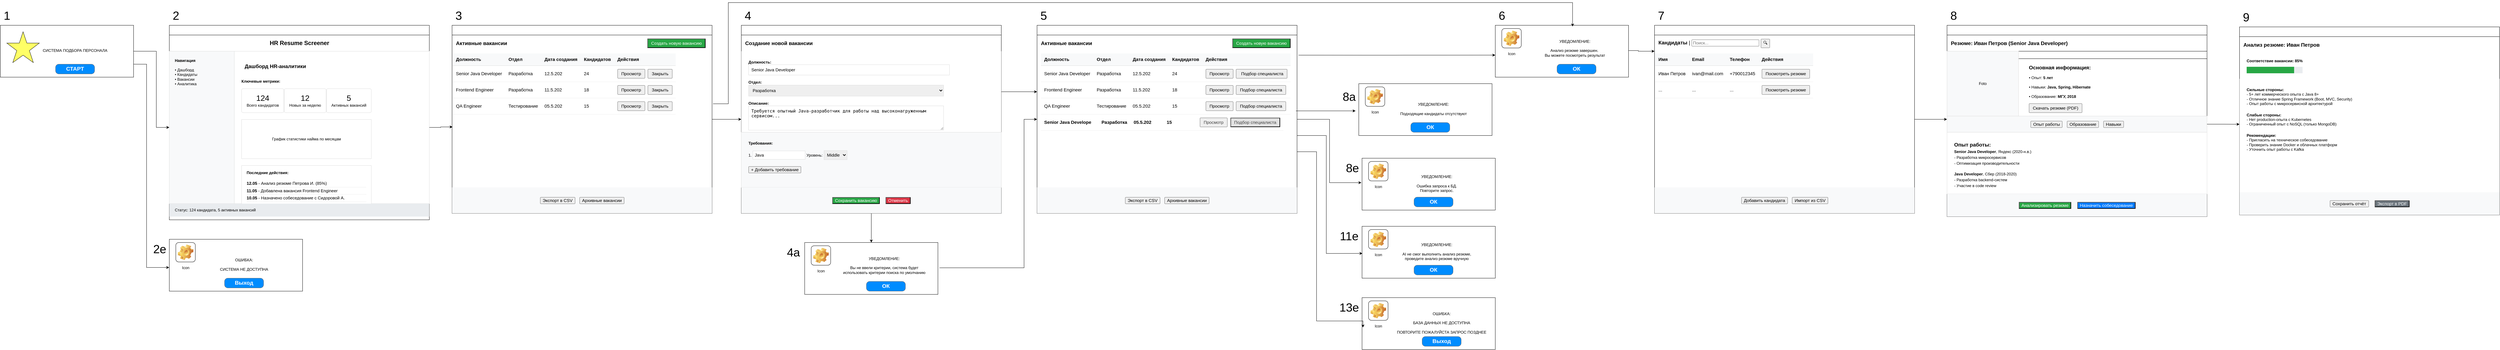 <mxfile version="27.2.0">
  <diagram name="Страница 1" id="0">
    <mxGraphModel dx="7487" dy="3140" grid="1" gridSize="10" guides="1" tooltips="1" connect="1" arrows="1" fold="1" page="1" pageScale="1" pageWidth="827" pageHeight="1169" math="0" shadow="0">
      <root>
        <mxCell id="0" />
        <mxCell id="1" parent="0" />
        <mxCell id="main" value="" style="swimlane;fontStyle=0;align=center;verticalAlign=top;childLayout=stackLayout;horizontal=1;startSize=30;horizontalStack=0;resizeParent=1;resizeParentMax=0;resizeLast=0;collapsible=1;marginBottom=0;" parent="1" vertex="1">
          <mxGeometry x="100" y="100" width="800" height="600" as="geometry" />
        </mxCell>
        <mxCell id="main_header" value="&lt;div style=&quot;font-size:18px;padding:10px&quot;&gt;&lt;b&gt;HR Resume Screener&lt;/b&gt;&lt;/div&gt;" style="text;html=1;strokeColor=none;fillColor=none;align=center;verticalAlign=middle;" parent="main" vertex="1">
          <mxGeometry y="30" width="800" height="50" as="geometry" />
        </mxCell>
        <mxCell id="main_nav" value="&lt;div style=&quot;padding:15px;background:#f8f9fa;height:100%&quot;&gt;&lt;b&gt;Навигация&lt;/b&gt;&lt;br&gt;&lt;br&gt;• Дашборд&lt;br&gt;• Кандидаты&lt;br&gt;• Вакансии&lt;br&gt;• Аналитика&lt;/div&gt;" style="text;html=1;strokeColor=#ddd;fillColor=#f8f9fa;align=left;verticalAlign=top;" parent="main" vertex="1">
          <mxGeometry y="80" width="200" height="470" as="geometry" />
        </mxCell>
        <mxCell id="main_content" value="" style="shape=rect;strokeColor=#ddd;fillColor=#ffffff;align=left;verticalAlign=top;" parent="main" vertex="1">
          <mxGeometry x="200" y="80" width="600" height="470" as="geometry" />
        </mxCell>
        <mxCell id="dashboard_content" value="&lt;div style=&#39;padding:20px&#39;&gt;           &lt;div style=&#39;font-size:16px;padding:10px&#39;&gt;&lt;b&gt;Дашборд HR-аналитики&lt;/b&gt;&lt;/div&gt;           &lt;div style=&#39;margin-top:20px&#39;&gt;             &lt;b&gt;Ключевые метрики:&lt;/b&gt;&lt;br&gt;&lt;br&gt;             &lt;div style=&#39;display:flex;justify-content:space-between&#39;&gt;               &lt;div style=&#39;text-align:center;padding:15px;background:#fff;border:1px solid #ddd;border-radius:5px;width:30%&#39;&gt;                 &lt;div style=&#39;font-size:24px&#39;&gt;124&lt;/div&gt;                 &lt;div&gt;Всего кандидатов&lt;/div&gt;               &lt;/div&gt;               &lt;div style=&#39;text-align:center;padding:15px;background:#fff;border:1px solid #ddd;border-radius:5px;width:30%&#39;&gt;                 &lt;div style=&#39;font-size:24px&#39;&gt;12&lt;/div&gt;                 &lt;div&gt;Новых за неделю&lt;/div&gt;               &lt;/div&gt;               &lt;div style=&#39;text-align:center;padding:15px;background:#fff;border:1px solid #ddd;border-radius:5px;width:30%&#39;&gt;                 &lt;div style=&#39;font-size:24px&#39;&gt;5&lt;/div&gt;                 &lt;div&gt;Активных вакансий&lt;/div&gt;               &lt;/div&gt;             &lt;/div&gt;           &lt;/div&gt;           &lt;div style=&#39;margin-top:20px;padding:20px;background:#fff;border:1px solid #ddd;height:80px;display:flex;align-items:center;justify-content:center&#39;&gt;             График статистики найма по месяцам           &lt;/div&gt;           &lt;div style=&#39;margin-top:20px;padding:15px;background:#fff;border:1px solid #ddd;height:120px;overflow-y:auto&#39;&gt;             &lt;b&gt;Последние действия:&lt;/b&gt;&lt;br&gt;&lt;br&gt;             &lt;div style=&#39;padding:3px 0;border-bottom:1px solid #eee;font-size:13px&#39;&gt;&lt;b&gt;12.05&lt;/b&gt; - Анализ резюме Петрова И. (85%)&lt;/div&gt;             &lt;div style=&#39;padding:3px 0;border-bottom:1px solid #eee;font-size:13px&#39;&gt;&lt;b&gt;11.05&lt;/b&gt; - Добавлена вакансия Frontend Engineer&lt;/div&gt;             &lt;div style=&#39;padding:3px 0;border-bottom:1px solid #eee;font-size:13px&#39;&gt;&lt;b&gt;10.05&lt;/b&gt; - Назначено собеседование с Сидоровой А.&lt;/div&gt;           &lt;/div&gt;         &lt;/div&gt;" style="text;html=1;strokeColor=none;fillColor=none;align=left;verticalAlign=top;" parent="main_content" vertex="1">
          <mxGeometry width="600" height="470" as="geometry" />
        </mxCell>
        <mxCell id="main_status" value="&lt;div style=&quot;padding:8px 15px;background:#e9ecef&quot;&gt;Статус: 124 кандидата, 5 активных вакансий&lt;/div&gt;" style="text;html=1;strokeColor=none;fillColor=#e9ecef;align=left;verticalAlign=middle;" parent="main" vertex="1">
          <mxGeometry y="550" width="800" height="40" as="geometry" />
        </mxCell>
        <mxCell id="candidates" value="" style="swimlane;fontStyle=0;align=center;verticalAlign=top;childLayout=stackLayout;horizontal=1;startSize=30;horizontalStack=0;resizeParent=1;resizeParentMax=0;resizeLast=0;collapsible=1;marginBottom=0;" parent="1" vertex="1">
          <mxGeometry x="4670" y="100" width="800" height="580" as="geometry" />
        </mxCell>
        <mxCell id="candidates_header" value="&lt;div style=&quot;font-size:16px;padding:10px&quot;&gt;&lt;b&gt;Кандидаты&lt;/b&gt; | &lt;input type=&quot;text&quot; placeholder=&quot;Поиск...&quot; style=&quot;width:200px&quot;&gt; &lt;button&gt;🔍&lt;/button&gt;&lt;/div&gt;" style="text;html=1;strokeColor=none;fillColor=none;align=left;verticalAlign=middle;" parent="candidates" vertex="1">
          <mxGeometry y="30" width="800" height="50" as="geometry" />
        </mxCell>
        <mxCell id="DRcJ01BgWuFrHOqKFsZg-40" style="edgeStyle=orthogonalEdgeStyle;rounded=0;orthogonalLoop=1;jettySize=auto;html=1;" parent="candidates" source="candidates_table" edge="1">
          <mxGeometry relative="1" as="geometry">
            <mxPoint x="900" y="290" as="targetPoint" />
          </mxGeometry>
        </mxCell>
        <mxCell id="candidates_table" value="&lt;table style=&#39;width:100%;border-collapse:collapse;font-size:14px&#39;&gt;           &lt;tr style=&#39;background:#f8f9fa&#39;&gt;             &lt;th style=&#39;padding:10px;text-align:left;border-bottom:1px solid #ddd&#39;&gt;Имя&lt;/th&gt;             &lt;th style=&#39;padding:10px;text-align:left;border-bottom:1px solid #ddd&#39;&gt;Email&lt;/th&gt;             &lt;th style=&#39;padding:10px;text-align:left;border-bottom:1px solid #ddd&#39;&gt;Телефон&lt;/th&gt;             &lt;th style=&#39;padding:10px;text-align:left;border-bottom:1px solid #ddd&#39;&gt;Действия&lt;/th&gt;           &lt;/tr&gt;           &lt;tr&gt;             &lt;td style=&#39;padding:10px;border-bottom:1px solid #eee&#39;&gt;Иван Петров&lt;/td&gt;             &lt;td style=&#39;padding:10px;border-bottom:1px solid #eee&#39;&gt;ivan@mail.com&lt;/td&gt;             &lt;td style=&#39;padding:10px;border-bottom:1px solid #eee&#39;&gt;+790012345&lt;/td&gt;             &lt;td style=&#39;padding:10px;border-bottom:1px solid #eee&#39;&gt;&lt;button style=&#39;padding:5px 10px&#39;&gt;Посмотреть резюме&lt;/button&gt;&lt;/td&gt;           &lt;/tr&gt;           &lt;tr&gt;             &lt;td style=&#39;padding:10px;border-bottom:1px solid #eee&#39;&gt;...&lt;/td&gt;             &lt;td style=&#39;padding:10px;border-bottom:1px solid #eee&#39;&gt;...&lt;/td&gt;             &lt;td style=&#39;padding:10px;border-bottom:1px solid #eee&#39;&gt;...&lt;/td&gt;             &lt;td style=&#39;padding:10px;border-bottom:1px solid #eee&#39;&gt;&lt;button style=&#39;padding:5px 10px&#39;&gt;Посмотреть резюме&lt;/button&gt;&lt;/td&gt;           &lt;/tr&gt;         &lt;/table&gt;" style="text;html=1;strokeColor=none;fillColor=none;align=left;verticalAlign=top;" parent="candidates" vertex="1">
          <mxGeometry y="80" width="800" height="420" as="geometry" />
        </mxCell>
        <mxCell id="candidates_actions" value="&lt;div style=&quot;padding:15px;text-align:center&quot;&gt;           &lt;button style=&quot;margin-right:10px&quot;&gt;Добавить кандидата&lt;/button&gt;           &lt;button&gt;Импорт из CSV&lt;/button&gt;         &lt;/div&gt;" style="text;html=1;strokeColor=none;fillColor=#f8f9fa;align=center;verticalAlign=middle;" parent="candidates" vertex="1">
          <mxGeometry y="500" width="800" height="80" as="geometry" />
        </mxCell>
        <mxCell id="resume" value="" style="swimlane;fontStyle=0;align=center;verticalAlign=top;childLayout=stackLayout;horizontal=1;startSize=30;horizontalStack=0;resizeParent=1;resizeParentMax=0;resizeLast=0;collapsible=1;marginBottom=0;" parent="1" vertex="1">
          <mxGeometry x="5570" y="100" width="800" height="590" as="geometry" />
        </mxCell>
        <mxCell id="resume_header" value="&lt;div style=&quot;font-size:16px;padding:10px&quot;&gt;&lt;b&gt;Резюме: Иван Петров (Senior Java Developer)&lt;/b&gt;&lt;/div&gt;" style="text;html=1;strokeColor=none;fillColor=none;align=left;verticalAlign=middle;" parent="resume" vertex="1">
          <mxGeometry y="30" width="800" height="50" as="geometry" />
        </mxCell>
        <mxCell id="resume_header_area" style="swimlane;fontStyle=0;childLayout=horizontalLayout;align=left;horizontal=1;resizeParent=1;" parent="resume" vertex="1">
          <mxGeometry y="80" width="800" height="200" as="geometry" />
        </mxCell>
        <mxCell id="resume_photo" value="&lt;div style=&quot;width: 100%; height: 100%; display: flex; align-items: center; justify-content: center; background: rgb(248, 249, 250);&quot;&gt;Foto&lt;/div&gt;" style="shape=rect;strokeColor=#ddd;fillColor=#f8f9fa;align=center;verticalAlign=middle;whiteSpace=wrap;html=1;width=50;height=50;" parent="resume_header_area" vertex="1">
          <mxGeometry width="220" height="200" as="geometry" />
        </mxCell>
        <mxCell id="resume_info" value="&lt;div style=&quot;padding:20px&quot;&gt;&lt;br&gt;  &lt;b style=&quot;font-size:16px&quot;&gt;Основная информация:&lt;/b&gt;&lt;br&gt;&lt;br&gt;• Опыт: &lt;b&gt;5 лет&lt;/b&gt;&lt;br&gt;&lt;br&gt;• Навыки: &lt;b&gt;Java, Spring, Hibernate&lt;/b&gt;&lt;br&gt;&lt;br&gt;  • Образование: &lt;b&gt;МГУ, 2018&lt;/b&gt;&lt;br&gt;&lt;br&gt;  &lt;button style=&quot;padding:5px 10px&quot;&gt;Скачать резюме (PDF)&lt;/button&gt;&lt;br&gt;&lt;br&gt;&lt;/div&gt;" style="text;html=1;strokeColor=none;fillColor=none;align=left;verticalAlign=top;whiteSpace=wrap;spacingLeft=20;" parent="resume_header_area" vertex="1">
          <mxGeometry x="210" width="590" height="200" as="geometry" />
        </mxCell>
        <mxCell id="resume_tabs" value="&lt;div style=&#39;padding:10px;background:#f8f9fa;text-align:center&#39;&gt;           &lt;button style=&#39;margin:0 5px&#39;&gt;Опыт работы&lt;/button&gt;           &lt;button style=&#39;margin:0 5px&#39;&gt;Образование&lt;/button&gt;           &lt;button style=&#39;margin:0 5px&#39;&gt;Навыки&lt;/button&gt;         &lt;/div&gt;" style="text;html=1;strokeColor=#ddd;fillColor=#f8f9fa;align=center;verticalAlign=middle;" parent="resume" vertex="1">
          <mxGeometry y="280" width="800" height="50" as="geometry" />
        </mxCell>
        <mxCell id="resume_content" value="&lt;div style=&quot;padding:20px;height:190px;overflow:auto;white-space:normal;line-height:1.5&quot;&gt;&lt;b style=&quot;font-size:16px&quot;&gt;Опыт работы:&lt;/b&gt;&lt;br&gt;&lt;div style=&quot;margin-bottom:15px&quot;&gt;&lt;b&gt;Senior Java Developer&lt;/b&gt;, Яндекс (2020-н.в.)&lt;br&gt;- Разработка микросервисов&lt;br&gt;- Оптимизация производительности&lt;br&gt;  &lt;/div&gt;&lt;div&gt;&lt;b&gt;Java Developer&lt;/b&gt;, Сбер (2018-2020)&lt;br&gt;- Разработка backend-систем&lt;br&gt;- Участие в code review&lt;br&gt;  &lt;/div&gt;&lt;br&gt;&lt;/div&gt;" style="shape=rect;strokeColor=#ddd;fillColor=#ffffff;align=left;verticalAlign=top;whiteSpace=wrap;html=1;" parent="resume" vertex="1">
          <mxGeometry y="330" width="800" height="190" as="geometry" />
        </mxCell>
        <mxCell id="resume_actions" value="&lt;div style=&#39;padding:15px;text-align:center&#39;&gt;           &lt;button style=&#39;margin-right:15px;background:#28a745;color:white&#39;&gt;Анализировать резюме&lt;/button&gt;           &lt;button style=&#39;background:#007bff;color:white&#39;&gt;Назначить собеседование&lt;/button&gt;         &lt;/div&gt;" style="text;html=1;strokeColor=none;fillColor=#f8f9fa;align=center;verticalAlign=middle;" parent="resume" vertex="1">
          <mxGeometry y="520" width="800" height="70" as="geometry" />
        </mxCell>
        <mxCell id="analysis" value="" style="swimlane;fontStyle=0;align=center;verticalAlign=top;childLayout=stackLayout;horizontal=1;startSize=30;horizontalStack=0;resizeParent=1;resizeParentMax=0;resizeLast=0;collapsible=1;marginBottom=0;" parent="1" vertex="1">
          <mxGeometry x="6470" y="105" width="800" height="580" as="geometry" />
        </mxCell>
        <mxCell id="analysis_header" value="&lt;div style=&quot;font-size:16px;padding:10px&quot;&gt;&lt;b&gt;Анализ резюме: Иван Петров&lt;/b&gt;&lt;/div&gt;" style="text;html=1;strokeColor=none;fillColor=none;align=left;verticalAlign=middle;" parent="analysis" vertex="1">
          <mxGeometry y="30" width="800" height="50" as="geometry" />
        </mxCell>
        <mxCell id="analysis_progress" value="&lt;div style=&#39;padding:20px&#39;&gt;           &lt;b&gt;Соответствие вакансии: 85%&lt;/b&gt;&lt;br&gt;           &lt;div style=&#39;width:100%;height:20px;background:#e9ecef;margin-top:10px&#39;&gt;           &lt;div style=&#39;width:85%;height:100%;background:#28a745&#39;&gt;&lt;/div&gt;           &lt;/div&gt;           &lt;/div&gt;" style="text;html=1;strokeColor=none;fillColor=none;align=left;verticalAlign=middle;" parent="analysis" vertex="1">
          <mxGeometry y="80" width="800" height="80" as="geometry" />
        </mxCell>
        <mxCell id="analysis_content" value="&lt;div style=&#39;padding:20px&#39;&gt;           &lt;div style=&#39;margin-bottom:20px&#39;&gt;           &lt;b&gt;Сильные стороны:&lt;/b&gt;&lt;br&gt;           - 5+ лет коммерческого опыта с Java 8+&lt;br&gt;           - Отличное знание Spring Framework (Boot, MVC, Security)&lt;br&gt;           - Опыт работы с микросервисной архитектурой           &lt;/div&gt;           &lt;div style=&#39;margin-bottom:20px&#39;&gt;           &lt;b&gt;Слабые стороны:&lt;/b&gt;&lt;br&gt;           - Нет production-опыта с Kubernetes&lt;br&gt;           - Ограниченный опыт с NoSQL (только MongoDB)           &lt;/div&gt;           &lt;div&gt;           &lt;b&gt;Рекомендации:&lt;/b&gt;&lt;br&gt;           - Пригласить на техническое собеседование&lt;br&gt;           - Проверить знание Docker и облачных платформ&lt;br&gt;           - Уточнить опыт работы с Kafka           &lt;/div&gt;           &lt;/div&gt;" style="text;html=1;strokeColor=none;fillColor=#ffffff;align=left;verticalAlign=top;" parent="analysis" vertex="1">
          <mxGeometry y="160" width="800" height="350" as="geometry" />
        </mxCell>
        <mxCell id="analysis_actions" value="&lt;div style=&#39;padding:15px;text-align:center&#39;&gt;           &lt;button style=&#39;margin-right:15px&#39;&gt;Сохранить отчёт&lt;/button&gt;           &lt;button style=&#39;background:#6c757d;color:white&#39;&gt;Экспорт в PDF&lt;/button&gt;           &lt;/div&gt;" style="text;html=1;strokeColor=none;fillColor=#f8f9fa;align=center;verticalAlign=middle;" parent="analysis" vertex="1">
          <mxGeometry y="510" width="800" height="70" as="geometry" />
        </mxCell>
        <mxCell id="DRcJ01BgWuFrHOqKFsZg-33" style="edgeStyle=orthogonalEdgeStyle;rounded=0;orthogonalLoop=1;jettySize=auto;html=1;" parent="1" source="vacancy" target="-rGVW6ZsLSptJja4BSsc-21" edge="1">
          <mxGeometry relative="1" as="geometry" />
        </mxCell>
        <mxCell id="vacancy" value="" style="swimlane;fontStyle=0;align=center;verticalAlign=top;childLayout=stackLayout;horizontal=1;startSize=30;horizontalStack=0;resizeParent=1;resizeParentMax=0;resizeLast=0;collapsible=1;marginBottom=0;" parent="1" vertex="1">
          <mxGeometry x="1860" y="100" width="800" height="580" as="geometry" />
        </mxCell>
        <mxCell id="vacancy_header" value="&lt;div style=&quot;font-size:16px;padding:10px&quot;&gt;&lt;b&gt;Создание новой вакансии&lt;/b&gt;&lt;/div&gt;" style="text;html=1;strokeColor=none;fillColor=none;align=left;verticalAlign=middle;" parent="vacancy" vertex="1">
          <mxGeometry y="30" width="800" height="50" as="geometry" />
        </mxCell>
        <mxCell id="DRcJ01BgWuFrHOqKFsZg-30" style="edgeStyle=orthogonalEdgeStyle;rounded=0;orthogonalLoop=1;jettySize=auto;html=1;" parent="vacancy" source="vacancy_form" edge="1">
          <mxGeometry relative="1" as="geometry">
            <mxPoint x="910" y="205" as="targetPoint" />
          </mxGeometry>
        </mxCell>
        <mxCell id="vacancy_form" value="&lt;div style=&quot;padding:20px&quot;&gt;           &lt;div style=&quot;margin-bottom:15px&quot;&gt;           &lt;b&gt;Должность:&lt;/b&gt;&lt;br&gt;           &lt;input type=&quot;text&quot; value=&quot;Senior Java Developer&quot; style=&quot;width: 100%; padding: 8px; border: 1px solid rgb(221, 221, 221);&quot;&gt;           &lt;/div&gt;           &lt;div style=&quot;margin-bottom:15px&quot;&gt;           &lt;b&gt;Отдел:&lt;/b&gt;&lt;br&gt;           &lt;select style=&quot;width: 100%; padding: 8px; border: 1px solid rgb(221, 221, 221);&quot;&gt;           &lt;option&gt;Разработка&lt;/option&gt;           &lt;option&gt;Тестирование&lt;/option&gt;           &lt;option&gt;Аналитика&lt;/option&gt;           &lt;/select&gt;           &lt;/div&gt;           &lt;div style=&quot;margin-bottom:15px&quot;&gt;           &lt;b&gt;Описание:&lt;/b&gt;&lt;br&gt;           &lt;textarea style=&quot;width: 583px; height: 58px; padding: 8px; border: 1px solid rgb(221, 221, 221);&quot;&gt;Требуется опытный Java-разработчик для работы над высоконагруженным сервисом...&lt;/textarea&gt;           &lt;/div&gt;           &lt;/div&gt;" style="text;html=1;strokeColor=none;fillColor=#ffffff;align=left;verticalAlign=top;" parent="vacancy" vertex="1">
          <mxGeometry y="80" width="800" height="250" as="geometry" />
        </mxCell>
        <mxCell id="vacancy_req" value="&lt;div style=&#39;padding:20px;background:#f8f9fa&#39;&gt;           &lt;b&gt;Требования:&lt;/b&gt;&lt;br&gt;&lt;br&gt;           &lt;div style=&#39;margin-bottom:10px&#39;&gt;           1. &lt;input type=&#39;text&#39; value=&#39;Java&#39; style=&#39;width:150px;padding:5px;border:1px solid #ddd&#39;&gt;           Уровень: &lt;select style=&#39;padding:5px;border:1px solid #ddd&#39;&gt;           &lt;option&gt;Junior&lt;/option&gt;           &lt;option selected&gt;Middle&lt;/option&gt;           &lt;option&gt;Senior&lt;/option&gt;           &lt;/select&gt;           &lt;/div&gt;           &lt;button style=&#39;margin-top:10px&#39;&gt;+ Добавить требование&lt;/button&gt;           &lt;/div&gt;" style="text;html=1;strokeColor=#ddd;fillColor=#f8f9fa;align=left;verticalAlign=top;" parent="vacancy" vertex="1">
          <mxGeometry y="330" width="800" height="170" as="geometry" />
        </mxCell>
        <mxCell id="vacancy_actions" value="&lt;div style=&#39;padding:15px;text-align:center&#39;&gt;           &lt;button style=&#39;margin-right:15px;background:#28a745;color:white&#39;&gt;Сохранить вакансию&lt;/button&gt;           &lt;button style=&#39;background:#dc3545;color:white&#39;&gt;Отменить&lt;/button&gt;           &lt;/div&gt;" style="text;html=1;strokeColor=none;fillColor=#f8f9fa;align=center;verticalAlign=middle;" parent="vacancy" vertex="1">
          <mxGeometry y="500" width="800" height="80" as="geometry" />
        </mxCell>
        <mxCell id="-rGVW6ZsLSptJja4BSsc-1" value="" style="group" parent="1" vertex="1" connectable="0">
          <mxGeometry x="3770" y="510" width="410" height="160" as="geometry" />
        </mxCell>
        <mxCell id="-rGVW6ZsLSptJja4BSsc-2" value="" style="group" parent="-rGVW6ZsLSptJja4BSsc-1" vertex="1" connectable="0">
          <mxGeometry width="410" height="160" as="geometry" />
        </mxCell>
        <mxCell id="-rGVW6ZsLSptJja4BSsc-3" value="" style="verticalLabelPosition=bottom;verticalAlign=top;html=1;shape=mxgraph.basic.rect;fillColor2=none;strokeWidth=1;size=20;indent=5;" parent="-rGVW6ZsLSptJja4BSsc-2" vertex="1">
          <mxGeometry width="410" height="160" as="geometry" />
        </mxCell>
        <mxCell id="-rGVW6ZsLSptJja4BSsc-4" value="Icon" style="icon;html=1;image=img/clipart/Gear_128x128.png" parent="-rGVW6ZsLSptJja4BSsc-2" vertex="1">
          <mxGeometry x="20" y="10" width="60" height="60" as="geometry" />
        </mxCell>
        <mxCell id="-rGVW6ZsLSptJja4BSsc-5" value="&lt;div&gt;УВЕДОМЛЕНИЕ:&lt;/div&gt;&lt;div&gt;&lt;br&gt;&lt;/div&gt;Ошибка запроса к БД.&lt;div&gt;Повторите запрос.&lt;/div&gt;" style="text;html=1;align=center;verticalAlign=middle;whiteSpace=wrap;rounded=0;" parent="-rGVW6ZsLSptJja4BSsc-2" vertex="1">
          <mxGeometry x="100" y="30" width="260" height="95" as="geometry" />
        </mxCell>
        <mxCell id="-rGVW6ZsLSptJja4BSsc-6" value="ОК" style="strokeWidth=1;shadow=0;dashed=0;align=center;html=1;shape=mxgraph.mockup.buttons.button;strokeColor=#666666;fontColor=#ffffff;mainText=;buttonStyle=round;fontSize=17;fontStyle=1;fillColor=#008cff;whiteSpace=wrap;" parent="-rGVW6ZsLSptJja4BSsc-2" vertex="1">
          <mxGeometry x="160" y="120" width="120" height="30" as="geometry" />
        </mxCell>
        <mxCell id="-rGVW6ZsLSptJja4BSsc-7" value="" style="group" parent="1" vertex="1" connectable="0">
          <mxGeometry x="100" y="760" width="410" height="160" as="geometry" />
        </mxCell>
        <mxCell id="-rGVW6ZsLSptJja4BSsc-8" value="" style="group" parent="-rGVW6ZsLSptJja4BSsc-7" vertex="1" connectable="0">
          <mxGeometry width="410" height="160" as="geometry" />
        </mxCell>
        <mxCell id="-rGVW6ZsLSptJja4BSsc-9" value="" style="verticalLabelPosition=bottom;verticalAlign=top;html=1;shape=mxgraph.basic.rect;fillColor2=none;strokeWidth=1;size=20;indent=5;" parent="-rGVW6ZsLSptJja4BSsc-8" vertex="1">
          <mxGeometry width="410" height="160" as="geometry" />
        </mxCell>
        <mxCell id="-rGVW6ZsLSptJja4BSsc-10" value="Icon" style="icon;html=1;image=img/clipart/Gear_128x128.png" parent="-rGVW6ZsLSptJja4BSsc-8" vertex="1">
          <mxGeometry x="20" y="10" width="60" height="60" as="geometry" />
        </mxCell>
        <mxCell id="-rGVW6ZsLSptJja4BSsc-11" value="&lt;div&gt;ОШИБКА:&lt;/div&gt;&lt;div&gt;&lt;br&gt;&lt;/div&gt;СИСТЕМА НЕ ДОСТУПНА" style="text;html=1;align=center;verticalAlign=middle;whiteSpace=wrap;rounded=0;" parent="-rGVW6ZsLSptJja4BSsc-8" vertex="1">
          <mxGeometry x="100" y="30" width="260" height="95" as="geometry" />
        </mxCell>
        <mxCell id="-rGVW6ZsLSptJja4BSsc-12" value="Выход" style="strokeWidth=1;shadow=0;dashed=0;align=center;html=1;shape=mxgraph.mockup.buttons.button;strokeColor=#666666;fontColor=#ffffff;mainText=;buttonStyle=round;fontSize=17;fontStyle=1;fillColor=#008cff;whiteSpace=wrap;" parent="-rGVW6ZsLSptJja4BSsc-8" vertex="1">
          <mxGeometry x="170" y="120" width="120" height="30" as="geometry" />
        </mxCell>
        <mxCell id="-rGVW6ZsLSptJja4BSsc-13" value="" style="group" parent="1" vertex="1" connectable="0">
          <mxGeometry x="3770" y="940" width="410" height="160" as="geometry" />
        </mxCell>
        <mxCell id="-rGVW6ZsLSptJja4BSsc-14" value="" style="group" parent="-rGVW6ZsLSptJja4BSsc-13" vertex="1" connectable="0">
          <mxGeometry width="410" height="160" as="geometry" />
        </mxCell>
        <mxCell id="-rGVW6ZsLSptJja4BSsc-15" value="" style="verticalLabelPosition=bottom;verticalAlign=top;html=1;shape=mxgraph.basic.rect;fillColor2=none;strokeWidth=1;size=20;indent=5;" parent="-rGVW6ZsLSptJja4BSsc-14" vertex="1">
          <mxGeometry width="410" height="160" as="geometry" />
        </mxCell>
        <mxCell id="-rGVW6ZsLSptJja4BSsc-16" value="Icon" style="icon;html=1;image=img/clipart/Gear_128x128.png" parent="-rGVW6ZsLSptJja4BSsc-14" vertex="1">
          <mxGeometry x="20" y="10" width="60" height="60" as="geometry" />
        </mxCell>
        <mxCell id="-rGVW6ZsLSptJja4BSsc-17" value="&lt;div&gt;ОШИБКА:&lt;/div&gt;&lt;div&gt;&lt;br&gt;&lt;/div&gt;БАЗА ДАННЫХ НЕ ДОСТУПНА&lt;div&gt;&lt;br&gt;&lt;div&gt;ПОВТОРИТЕ ПОЖАЛУЙСТА ЗАПРОС ПОЗДНЕЕ&lt;/div&gt;&lt;/div&gt;" style="text;html=1;align=center;verticalAlign=middle;whiteSpace=wrap;rounded=0;" parent="-rGVW6ZsLSptJja4BSsc-14" vertex="1">
          <mxGeometry x="100" y="30" width="290" height="95" as="geometry" />
        </mxCell>
        <mxCell id="-rGVW6ZsLSptJja4BSsc-18" value="Выход" style="strokeWidth=1;shadow=0;dashed=0;align=center;html=1;shape=mxgraph.mockup.buttons.button;strokeColor=#666666;fontColor=#ffffff;mainText=;buttonStyle=round;fontSize=17;fontStyle=1;fillColor=#008cff;whiteSpace=wrap;" parent="-rGVW6ZsLSptJja4BSsc-14" vertex="1">
          <mxGeometry x="185" y="120" width="120" height="30" as="geometry" />
        </mxCell>
        <mxCell id="-rGVW6ZsLSptJja4BSsc-19" value="" style="group" parent="1" vertex="1" connectable="0">
          <mxGeometry x="2055" y="770" width="410" height="160" as="geometry" />
        </mxCell>
        <mxCell id="-rGVW6ZsLSptJja4BSsc-20" value="" style="group" parent="-rGVW6ZsLSptJja4BSsc-19" vertex="1" connectable="0">
          <mxGeometry width="410" height="160" as="geometry" />
        </mxCell>
        <mxCell id="-rGVW6ZsLSptJja4BSsc-21" value="" style="verticalLabelPosition=bottom;verticalAlign=top;html=1;shape=mxgraph.basic.rect;fillColor2=none;strokeWidth=1;size=20;indent=5;" parent="-rGVW6ZsLSptJja4BSsc-20" vertex="1">
          <mxGeometry width="410" height="160" as="geometry" />
        </mxCell>
        <mxCell id="-rGVW6ZsLSptJja4BSsc-22" value="Icon" style="icon;html=1;image=img/clipart/Gear_128x128.png" parent="-rGVW6ZsLSptJja4BSsc-20" vertex="1">
          <mxGeometry x="20" y="10" width="60" height="60" as="geometry" />
        </mxCell>
        <mxCell id="-rGVW6ZsLSptJja4BSsc-23" value="&lt;div&gt;УВЕДОМЛЕНИЕ:&lt;/div&gt;&lt;div&gt;&lt;br&gt;&lt;/div&gt;Вы не ввели критерии, система будет использовать критерии поиска по умолчанию&lt;div&gt;&lt;div&gt;&lt;br&gt;&lt;/div&gt;&lt;/div&gt;" style="text;html=1;align=center;verticalAlign=middle;whiteSpace=wrap;rounded=0;" parent="-rGVW6ZsLSptJja4BSsc-20" vertex="1">
          <mxGeometry x="100" y="30" width="290" height="95" as="geometry" />
        </mxCell>
        <mxCell id="-rGVW6ZsLSptJja4BSsc-24" value="ОК" style="strokeWidth=1;shadow=0;dashed=0;align=center;html=1;shape=mxgraph.mockup.buttons.button;strokeColor=#666666;fontColor=#ffffff;mainText=;buttonStyle=round;fontSize=17;fontStyle=1;fillColor=#008cff;whiteSpace=wrap;" parent="-rGVW6ZsLSptJja4BSsc-20" vertex="1">
          <mxGeometry x="190" y="120" width="120" height="30" as="geometry" />
        </mxCell>
        <mxCell id="-rGVW6ZsLSptJja4BSsc-25" value="" style="group" parent="1" vertex="1" connectable="0">
          <mxGeometry x="3770" y="720" width="410" height="160" as="geometry" />
        </mxCell>
        <mxCell id="-rGVW6ZsLSptJja4BSsc-26" value="" style="group" parent="-rGVW6ZsLSptJja4BSsc-25" vertex="1" connectable="0">
          <mxGeometry width="410" height="160" as="geometry" />
        </mxCell>
        <mxCell id="-rGVW6ZsLSptJja4BSsc-27" value="" style="verticalLabelPosition=bottom;verticalAlign=top;html=1;shape=mxgraph.basic.rect;fillColor2=none;strokeWidth=1;size=20;indent=5;" parent="-rGVW6ZsLSptJja4BSsc-26" vertex="1">
          <mxGeometry width="410" height="160" as="geometry" />
        </mxCell>
        <mxCell id="-rGVW6ZsLSptJja4BSsc-28" value="Icon" style="icon;html=1;image=img/clipart/Gear_128x128.png" parent="-rGVW6ZsLSptJja4BSsc-26" vertex="1">
          <mxGeometry x="20" y="10" width="60" height="60" as="geometry" />
        </mxCell>
        <mxCell id="-rGVW6ZsLSptJja4BSsc-29" value="&lt;div&gt;УВЕДОМЛЕНИЕ:&lt;/div&gt;&lt;div&gt;&lt;br&gt;&lt;/div&gt;AI не смог выполнить анализ резюме, проведите анализ резюме вручную" style="text;html=1;align=center;verticalAlign=middle;whiteSpace=wrap;rounded=0;" parent="-rGVW6ZsLSptJja4BSsc-26" vertex="1">
          <mxGeometry x="100" y="30" width="260" height="95" as="geometry" />
        </mxCell>
        <mxCell id="-rGVW6ZsLSptJja4BSsc-30" value="ОК" style="strokeWidth=1;shadow=0;dashed=0;align=center;html=1;shape=mxgraph.mockup.buttons.button;strokeColor=#666666;fontColor=#ffffff;mainText=;buttonStyle=round;fontSize=17;fontStyle=1;fillColor=#008cff;whiteSpace=wrap;" parent="-rGVW6ZsLSptJja4BSsc-26" vertex="1">
          <mxGeometry x="160" y="120" width="120" height="30" as="geometry" />
        </mxCell>
        <mxCell id="-rGVW6ZsLSptJja4BSsc-31" value="" style="group" parent="1" vertex="1" connectable="0">
          <mxGeometry x="4180" y="100" width="410" height="160" as="geometry" />
        </mxCell>
        <mxCell id="-rGVW6ZsLSptJja4BSsc-32" value="" style="verticalLabelPosition=bottom;verticalAlign=top;html=1;shape=mxgraph.basic.rect;fillColor2=none;strokeWidth=1;size=20;indent=5;" parent="-rGVW6ZsLSptJja4BSsc-31" vertex="1">
          <mxGeometry width="410" height="160" as="geometry" />
        </mxCell>
        <mxCell id="-rGVW6ZsLSptJja4BSsc-33" value="Icon" style="icon;html=1;image=img/clipart/Gear_128x128.png" parent="-rGVW6ZsLSptJja4BSsc-31" vertex="1">
          <mxGeometry x="20" y="10" width="60" height="60" as="geometry" />
        </mxCell>
        <mxCell id="-rGVW6ZsLSptJja4BSsc-34" value="&lt;div&gt;УВЕДОМЛЕНИЕ:&lt;/div&gt;&lt;div&gt;&lt;br&gt;&lt;/div&gt;Анализ резюме завершен.&amp;nbsp;&lt;div&gt;Вы можете посмотреть результат&lt;div&gt;&lt;div&gt;&lt;br&gt;&lt;/div&gt;&lt;/div&gt;&lt;/div&gt;" style="text;html=1;align=center;verticalAlign=middle;whiteSpace=wrap;rounded=0;" parent="-rGVW6ZsLSptJja4BSsc-31" vertex="1">
          <mxGeometry x="100" y="30" width="290" height="95" as="geometry" />
        </mxCell>
        <mxCell id="-rGVW6ZsLSptJja4BSsc-35" value="ОК" style="strokeWidth=1;shadow=0;dashed=0;align=center;html=1;shape=mxgraph.mockup.buttons.button;strokeColor=#666666;fontColor=#ffffff;mainText=;buttonStyle=round;fontSize=17;fontStyle=1;fillColor=#008cff;whiteSpace=wrap;" parent="-rGVW6ZsLSptJja4BSsc-31" vertex="1">
          <mxGeometry x="190" y="120" width="120" height="30" as="geometry" />
        </mxCell>
        <mxCell id="DRcJ01BgWuFrHOqKFsZg-1" value="" style="group" parent="1" vertex="1" connectable="0">
          <mxGeometry x="970" y="100" width="800" height="580" as="geometry" />
        </mxCell>
        <mxCell id="vacancies" value="" style="swimlane;fontStyle=0;align=center;verticalAlign=top;childLayout=stackLayout;horizontal=1;startSize=30;horizontalStack=0;resizeParent=1;resizeParentMax=0;resizeLast=0;collapsible=1;marginBottom=0;container=0;" parent="DRcJ01BgWuFrHOqKFsZg-1" vertex="1">
          <mxGeometry width="800" height="580" as="geometry" />
        </mxCell>
        <mxCell id="vacancies_header" value="&lt;div style=&quot;font-size:16px;padding:10px;display:flex;justify-content:space-between;align-items:center&quot;&gt;           &lt;b&gt;Активные вакансии&amp;nbsp; &amp;nbsp; &amp;nbsp; &amp;nbsp; &amp;nbsp; &amp;nbsp; &amp;nbsp; &amp;nbsp; &amp;nbsp; &amp;nbsp; &amp;nbsp; &amp;nbsp; &amp;nbsp; &amp;nbsp; &amp;nbsp; &amp;nbsp; &amp;nbsp; &amp;nbsp; &amp;nbsp; &amp;nbsp; &amp;nbsp; &amp;nbsp; &amp;nbsp; &amp;nbsp; &amp;nbsp; &amp;nbsp; &amp;nbsp; &amp;nbsp; &amp;nbsp; &amp;nbsp; &amp;nbsp; &amp;nbsp; &amp;nbsp; &amp;nbsp; &amp;nbsp; &amp;nbsp; &amp;nbsp; &amp;nbsp; &amp;nbsp; &amp;nbsp; &amp;nbsp; &amp;nbsp; &amp;nbsp; &amp;nbsp; &amp;nbsp; &amp;nbsp; &amp;nbsp; &amp;nbsp; &amp;nbsp;&lt;/b&gt;           &lt;button style=&quot;background: rgb(40, 167, 69); color: white; padding: 5px 10px;&quot;&gt;Создать новую вакансию&lt;/button&gt;         &lt;/div&gt;" style="text;html=1;strokeColor=none;fillColor=none;align=left;verticalAlign=middle;" parent="DRcJ01BgWuFrHOqKFsZg-1" vertex="1">
          <mxGeometry y="30" width="800" height="50" as="geometry" />
        </mxCell>
        <mxCell id="vacancies_table" value="&lt;table style=&#39;width:100%;border-collapse:collapse;font-size:14px&#39;&gt;           &lt;tr style=&#39;background:#f8f9fa&#39;&gt;             &lt;th style=&#39;padding:10px;text-align:left;border-bottom:1px solid #ddd&#39;&gt;Должность&lt;/th&gt;             &lt;th style=&#39;padding:10px;text-align:left;border-bottom:1px solid #ddd&#39;&gt;Отдел&lt;/th&gt;             &lt;th style=&#39;padding:10px;text-align:left;border-bottom:1px solid #ddd&#39;&gt;Дата создания&lt;/th&gt;             &lt;th style=&#39;padding:10px;text-align:left;border-bottom:1px solid #ddd&#39;&gt;Кандидатов&lt;/th&gt;             &lt;th style=&#39;padding:10px;text-align:left;border-bottom:1px solid #ddd&#39;&gt;Действия&lt;/th&gt;           &lt;/tr&gt;           &lt;tr&gt;             &lt;td style=&#39;padding:10px;border-bottom:1px solid #eee&#39;&gt;Senior Java Developer&lt;/td&gt;             &lt;td style=&#39;padding:10px;border-bottom:1px solid #eee&#39;&gt;Разработка&lt;/td&gt;             &lt;td style=&#39;padding:10px;border-bottom:1px solid #eee&#39;&gt;12.5.202&lt;/td&gt;             &lt;td style=&#39;padding:10px;border-bottom:1px solid #eee&#39;&gt;24&lt;/td&gt;             &lt;td style=&#39;padding:10px;border-bottom:1px solid #eee&#39;&gt;               &lt;button style=&#39;padding:5px 10px;margin-right:5px&#39;&gt;Просмотр&lt;/button&gt;               &lt;button style=&#39;padding:5px 10px&#39;&gt;Закрыть&lt;/button&gt;             &lt;/td&gt;           &lt;/tr&gt;           &lt;tr&gt;             &lt;td style=&#39;padding:10px;border-bottom:1px solid #eee&#39;&gt;Frontend Engineer&lt;/td&gt;             &lt;td style=&#39;padding:10px;border-bottom:1px solid #eee&#39;&gt;Разработка&lt;/td&gt;             &lt;td style=&#39;padding:10px;border-bottom:1px solid #eee&#39;&gt;11.5.202&lt;/td&gt;             &lt;td style=&#39;padding:10px;border-bottom:1px solid #eee&#39;&gt;18&lt;/td&gt;             &lt;td style=&#39;padding:10px;border-bottom:1px solid #eee&#39;&gt;               &lt;button style=&#39;padding:5px 10px;margin-right:5px&#39;&gt;Просмотр&lt;/button&gt;               &lt;button style=&#39;padding:5px 10px&#39;&gt;Закрыть&lt;/button&gt;             &lt;/td&gt;           &lt;/tr&gt;           &lt;tr&gt;             &lt;td style=&#39;padding:10px;border-bottom:1px solid #eee&#39;&gt;QA Engineer&lt;/td&gt;             &lt;td style=&#39;padding:10px;border-bottom:1px solid #eee&#39;&gt;Тестирование&lt;/td&gt;             &lt;td style=&#39;padding:10px;border-bottom:1px solid #eee&#39;&gt;05.5.202&lt;/td&gt;             &lt;td style=&#39;padding:10px;border-bottom:1px solid #eee&#39;&gt;15&lt;/td&gt;             &lt;td style=&#39;padding:10px;border-bottom:1px solid #eee&#39;&gt;               &lt;button style=&#39;padding:5px 10px;margin-right:5px&#39;&gt;Просмотр&lt;/button&gt;               &lt;button style=&#39;padding:5px 10px&#39;&gt;Закрыть&lt;/button&gt;             &lt;/td&gt;           &lt;/tr&gt;         &lt;/table&gt;" style="text;html=1;strokeColor=none;fillColor=none;align=left;verticalAlign=top;" parent="DRcJ01BgWuFrHOqKFsZg-1" vertex="1">
          <mxGeometry y="80" width="800" height="420" as="geometry" />
        </mxCell>
        <mxCell id="vacancies_actions" value="&lt;div style=&#39;padding:15px;text-align:center&#39;&gt;           &lt;button style=&#39;margin-right:10px&#39;&gt;Экспорт в CSV&lt;/button&gt;           &lt;button&gt;Архивные вакансии&lt;/button&gt;         &lt;/div&gt;" style="text;html=1;strokeColor=none;fillColor=#f8f9fa;align=center;verticalAlign=middle;" parent="DRcJ01BgWuFrHOqKFsZg-1" vertex="1">
          <mxGeometry y="500" width="800" height="80" as="geometry" />
        </mxCell>
        <mxCell id="DRcJ01BgWuFrHOqKFsZg-3" value="" style="group" parent="1" vertex="1" connectable="0">
          <mxGeometry x="-420" y="100" width="410" height="160" as="geometry" />
        </mxCell>
        <mxCell id="DRcJ01BgWuFrHOqKFsZg-4" value="" style="group" parent="DRcJ01BgWuFrHOqKFsZg-3" vertex="1" connectable="0">
          <mxGeometry width="410" height="160" as="geometry" />
        </mxCell>
        <mxCell id="DRcJ01BgWuFrHOqKFsZg-5" value="" style="verticalLabelPosition=bottom;verticalAlign=top;html=1;shape=mxgraph.basic.rect;fillColor2=none;strokeWidth=1;size=20;indent=5;" parent="DRcJ01BgWuFrHOqKFsZg-4" vertex="1">
          <mxGeometry width="410" height="160" as="geometry" />
        </mxCell>
        <mxCell id="DRcJ01BgWuFrHOqKFsZg-7" value="СИСТЕМА ПОДБОРА ПЕРСОНАЛА" style="text;html=1;align=center;verticalAlign=middle;whiteSpace=wrap;rounded=0;" parent="DRcJ01BgWuFrHOqKFsZg-4" vertex="1">
          <mxGeometry x="100" y="30" width="260" height="95" as="geometry" />
        </mxCell>
        <mxCell id="DRcJ01BgWuFrHOqKFsZg-8" value="СТАРТ" style="strokeWidth=1;shadow=0;dashed=0;align=center;html=1;shape=mxgraph.mockup.buttons.button;strokeColor=#666666;fontColor=#ffffff;mainText=;buttonStyle=round;fontSize=17;fontStyle=1;fillColor=#008cff;whiteSpace=wrap;" parent="DRcJ01BgWuFrHOqKFsZg-4" vertex="1">
          <mxGeometry x="170" y="120" width="120" height="30" as="geometry" />
        </mxCell>
        <mxCell id="DRcJ01BgWuFrHOqKFsZg-13" value="" style="verticalLabelPosition=bottom;verticalAlign=top;html=1;shape=mxgraph.basic.star;fillColor=#FFFF66;" parent="DRcJ01BgWuFrHOqKFsZg-4" vertex="1">
          <mxGeometry x="20" y="20" width="100" height="95" as="geometry" />
        </mxCell>
        <mxCell id="DRcJ01BgWuFrHOqKFsZg-14" value="" style="group" parent="1" vertex="1" connectable="0">
          <mxGeometry x="2770" y="100" width="800" height="580" as="geometry" />
        </mxCell>
        <mxCell id="DRcJ01BgWuFrHOqKFsZg-15" value="" style="swimlane;fontStyle=0;align=center;verticalAlign=top;childLayout=stackLayout;horizontal=1;startSize=30;horizontalStack=0;resizeParent=1;resizeParentMax=0;resizeLast=0;collapsible=1;marginBottom=0;container=0;" parent="DRcJ01BgWuFrHOqKFsZg-14" vertex="1">
          <mxGeometry width="800" height="580" as="geometry" />
        </mxCell>
        <mxCell id="DRcJ01BgWuFrHOqKFsZg-16" value="&lt;div style=&quot;font-size:16px;padding:10px;display:flex;justify-content:space-between;align-items:center&quot;&gt;           &lt;b&gt;Активные вакансии&amp;nbsp; &amp;nbsp; &amp;nbsp; &amp;nbsp; &amp;nbsp; &amp;nbsp; &amp;nbsp; &amp;nbsp; &amp;nbsp; &amp;nbsp; &amp;nbsp; &amp;nbsp; &amp;nbsp; &amp;nbsp; &amp;nbsp; &amp;nbsp; &amp;nbsp; &amp;nbsp; &amp;nbsp; &amp;nbsp; &amp;nbsp; &amp;nbsp; &amp;nbsp; &amp;nbsp; &amp;nbsp; &amp;nbsp; &amp;nbsp; &amp;nbsp; &amp;nbsp; &amp;nbsp; &amp;nbsp; &amp;nbsp; &amp;nbsp; &amp;nbsp; &amp;nbsp; &amp;nbsp; &amp;nbsp; &amp;nbsp; &amp;nbsp; &amp;nbsp; &amp;nbsp; &amp;nbsp; &amp;nbsp; &amp;nbsp; &amp;nbsp; &amp;nbsp; &amp;nbsp; &amp;nbsp; &amp;nbsp;&lt;/b&gt;           &lt;button style=&quot;background: rgb(40, 167, 69); color: white; padding: 5px 10px;&quot;&gt;Создать новую вакансию&lt;/button&gt;         &lt;/div&gt;" style="text;html=1;strokeColor=none;fillColor=none;align=left;verticalAlign=middle;" parent="DRcJ01BgWuFrHOqKFsZg-14" vertex="1">
          <mxGeometry y="30" width="800" height="50" as="geometry" />
        </mxCell>
        <mxCell id="DRcJ01BgWuFrHOqKFsZg-17" value="&lt;table style=&quot;width:100%;border-collapse:collapse;font-size:14px&quot;&gt;           &lt;tbody&gt;&lt;tr style=&quot;background: rgb(248, 249, 250);&quot;&gt;             &lt;th style=&quot;padding: 10px; text-align: left; border-bottom: 1px solid rgb(221, 221, 221);&quot;&gt;Должность&lt;/th&gt;             &lt;th style=&quot;padding: 10px; text-align: left; border-bottom: 1px solid rgb(221, 221, 221);&quot;&gt;Отдел&lt;/th&gt;             &lt;th style=&quot;padding: 10px; text-align: left; border-bottom: 1px solid rgb(221, 221, 221);&quot;&gt;Дата создания&lt;/th&gt;             &lt;th style=&quot;padding: 10px; text-align: left; border-bottom: 1px solid rgb(221, 221, 221);&quot;&gt;Кандидатов&lt;/th&gt;             &lt;th style=&quot;padding: 10px; text-align: left; border-bottom: 1px solid rgb(221, 221, 221);&quot;&gt;Действия&lt;/th&gt;           &lt;/tr&gt;           &lt;tr&gt;             &lt;td style=&quot;padding: 10px; border-bottom: 1px solid rgb(238, 238, 238);&quot;&gt;Senior Java Developer&lt;/td&gt;             &lt;td style=&quot;padding: 10px; border-bottom: 1px solid rgb(238, 238, 238);&quot;&gt;Разработка&lt;/td&gt;             &lt;td style=&quot;padding: 10px; border-bottom: 1px solid rgb(238, 238, 238);&quot;&gt;12.5.202&lt;/td&gt;             &lt;td style=&quot;padding: 10px; border-bottom: 1px solid rgb(238, 238, 238);&quot;&gt;24&lt;/td&gt;             &lt;td style=&quot;padding: 10px; border-bottom: 1px solid rgb(238, 238, 238);&quot;&gt;               &lt;button style=&quot;padding:5px 10px;margin-right:5px&quot;&gt;Просмотр&lt;/button&gt; &lt;button style=&quot;padding:5px 10px&quot;&gt;&amp;nbsp;Подбор специалиста&lt;/button&gt;&lt;/td&gt;           &lt;/tr&gt;           &lt;tr&gt;             &lt;td style=&quot;padding: 10px; border-bottom: 1px solid rgb(238, 238, 238);&quot;&gt;Frontend Engineer&lt;/td&gt;             &lt;td style=&quot;padding: 10px; border-bottom: 1px solid rgb(238, 238, 238);&quot;&gt;Разработка&lt;/td&gt;             &lt;td style=&quot;padding: 10px; border-bottom: 1px solid rgb(238, 238, 238);&quot;&gt;11.5.202&lt;/td&gt;             &lt;td style=&quot;padding: 10px; border-bottom: 1px solid rgb(238, 238, 238);&quot;&gt;18&lt;/td&gt;             &lt;td style=&quot;padding: 10px; border-bottom: 1px solid rgb(238, 238, 238);&quot;&gt;               &lt;button style=&quot;padding:5px 10px;margin-right:5px&quot;&gt;Просмотр&lt;/button&gt; &lt;button style=&quot;padding:5px 10px&quot;&gt;&lt;span style=&quot;font-size: 13.333px;&quot;&gt;Подбор специалиста&lt;/span&gt;&lt;br&gt;&lt;/button&gt;&lt;/td&gt;           &lt;/tr&gt;           &lt;tr&gt;             &lt;td style=&quot;padding: 10px; border-bottom: 1px solid rgb(238, 238, 238);&quot;&gt;QA Engineer&lt;/td&gt;             &lt;td style=&quot;padding: 10px; border-bottom: 1px solid rgb(238, 238, 238);&quot;&gt;Тестирование&lt;/td&gt;             &lt;td style=&quot;padding: 10px; border-bottom: 1px solid rgb(238, 238, 238);&quot;&gt;05.5.202&lt;/td&gt;             &lt;td style=&quot;padding: 10px; border-bottom: 1px solid rgb(238, 238, 238);&quot;&gt;15&lt;/td&gt;             &lt;td style=&quot;padding: 10px; border-bottom: 1px solid rgb(238, 238, 238);&quot;&gt;               &lt;button style=&quot;padding:5px 10px;margin-right:5px&quot;&gt;Просмотр&lt;/button&gt; &lt;button style=&quot;padding:5px 10px&quot;&gt;&lt;span style=&quot;font-size: 13.333px; background-color: rgb(236, 236, 236);&quot;&gt;Подбор специалиста&lt;/span&gt;&lt;br&gt;&lt;/button&gt;&lt;/td&gt;           &lt;/tr&gt;         &lt;/tbody&gt;&lt;/table&gt;&lt;table style=&quot;width: 681.812px; border-collapse: collapse; font-size: 14px;&quot;&gt;&lt;tbody&gt;&lt;tr&gt;&lt;td style=&quot;padding: 10px; border-bottom: 1px solid rgb(238, 238, 238);&quot;&gt;&lt;b&gt;Senior Java Develope&amp;nbsp;&amp;nbsp;&lt;/b&gt;&lt;/td&gt;&lt;td style=&quot;padding: 10px; border-bottom: 1px solid rgb(238, 238, 238);&quot;&gt;&lt;b&gt;&amp;nbsp;Разработка&lt;/b&gt;&lt;/td&gt;&lt;td style=&quot;padding: 10px; border-bottom: 1px solid rgb(238, 238, 238);&quot;&gt;&lt;b&gt;05.5.202&lt;/b&gt;&lt;/td&gt;&lt;td style=&quot;padding: 10px; border-bottom: 1px solid rgb(238, 238, 238);&quot;&gt;&lt;b&gt;&amp;nbsp; &amp;nbsp; &amp;nbsp; &amp;nbsp;15&amp;nbsp; &amp;nbsp; &amp;nbsp; &amp;nbsp; &amp;nbsp; &amp;nbsp; &amp;nbsp; &amp;nbsp; &amp;nbsp;&lt;/b&gt;&lt;/td&gt;&lt;td style=&quot;padding: 10px; border-bottom: 1px solid rgb(238, 238, 238);&quot;&gt;&lt;b&gt;&lt;button style=&quot;color: rgb(63, 63, 63); padding: 5px 10px; margin-right: 5px;&quot;&gt;Просмотр&lt;/button&gt;&amp;nbsp;&lt;button style=&quot;color: rgb(63, 63, 63); background-color: rgb(226, 226, 226); padding: 5px 10px; opacity: 1;&quot;&gt;Подбор специалиста&lt;/button&gt;&lt;/b&gt;&lt;/td&gt;&lt;/tr&gt;&lt;/tbody&gt;&lt;/table&gt;" style="text;html=1;strokeColor=none;fillColor=none;align=left;verticalAlign=top;" parent="DRcJ01BgWuFrHOqKFsZg-14" vertex="1">
          <mxGeometry x="10" y="80" width="790" height="420" as="geometry" />
        </mxCell>
        <mxCell id="DRcJ01BgWuFrHOqKFsZg-18" value="&lt;div style=&#39;padding:15px;text-align:center&#39;&gt;           &lt;button style=&#39;margin-right:10px&#39;&gt;Экспорт в CSV&lt;/button&gt;           &lt;button&gt;Архивные вакансии&lt;/button&gt;         &lt;/div&gt;" style="text;html=1;strokeColor=none;fillColor=#f8f9fa;align=center;verticalAlign=middle;" parent="DRcJ01BgWuFrHOqKFsZg-14" vertex="1">
          <mxGeometry y="500" width="800" height="80" as="geometry" />
        </mxCell>
        <mxCell id="DRcJ01BgWuFrHOqKFsZg-19" style="edgeStyle=orthogonalEdgeStyle;rounded=0;orthogonalLoop=1;jettySize=auto;html=1;" parent="1" source="DRcJ01BgWuFrHOqKFsZg-5" target="main_nav" edge="1">
          <mxGeometry relative="1" as="geometry">
            <Array as="points">
              <mxPoint x="60" y="180" />
              <mxPoint x="60" y="415" />
            </Array>
          </mxGeometry>
        </mxCell>
        <mxCell id="DRcJ01BgWuFrHOqKFsZg-20" style="edgeStyle=orthogonalEdgeStyle;rounded=0;orthogonalLoop=1;jettySize=auto;html=1;entryX=-0.001;entryY=0.544;entryDx=0;entryDy=0;entryPerimeter=0;" parent="1" source="DRcJ01BgWuFrHOqKFsZg-5" target="-rGVW6ZsLSptJja4BSsc-9" edge="1">
          <mxGeometry relative="1" as="geometry">
            <Array as="points">
              <mxPoint x="30" y="220" />
              <mxPoint x="30" y="847" />
            </Array>
          </mxGeometry>
        </mxCell>
        <mxCell id="DRcJ01BgWuFrHOqKFsZg-23" style="edgeStyle=orthogonalEdgeStyle;rounded=0;orthogonalLoop=1;jettySize=auto;html=1;entryX=0.002;entryY=0.556;entryDx=0;entryDy=0;entryPerimeter=0;" parent="1" source="dashboard_content" target="vacancies_table" edge="1">
          <mxGeometry relative="1" as="geometry" />
        </mxCell>
        <mxCell id="DRcJ01BgWuFrHOqKFsZg-26" style="edgeStyle=orthogonalEdgeStyle;rounded=0;orthogonalLoop=1;jettySize=auto;html=1;entryX=0;entryY=0.5;entryDx=0;entryDy=0;" parent="1" source="vacancies_table" target="vacancy" edge="1">
          <mxGeometry relative="1" as="geometry" />
        </mxCell>
        <mxCell id="DRcJ01BgWuFrHOqKFsZg-31" style="edgeStyle=orthogonalEdgeStyle;rounded=0;orthogonalLoop=1;jettySize=auto;html=1;entryX=0.58;entryY=0.023;entryDx=0;entryDy=0;entryPerimeter=0;exitX=1.004;exitY=0.386;exitDx=0;exitDy=0;exitPerimeter=0;" parent="1" source="vacancies_table" target="-rGVW6ZsLSptJja4BSsc-32" edge="1">
          <mxGeometry relative="1" as="geometry">
            <Array as="points">
              <mxPoint x="1820" y="342" />
              <mxPoint x="1820" y="30" />
              <mxPoint x="4418" y="30" />
            </Array>
          </mxGeometry>
        </mxCell>
        <mxCell id="DRcJ01BgWuFrHOqKFsZg-34" style="edgeStyle=orthogonalEdgeStyle;rounded=0;orthogonalLoop=1;jettySize=auto;html=1;entryX=0;entryY=0.5;entryDx=0;entryDy=0;" parent="1" target="DRcJ01BgWuFrHOqKFsZg-15" edge="1">
          <mxGeometry relative="1" as="geometry">
            <mxPoint x="2470" y="848" as="sourcePoint" />
            <Array as="points">
              <mxPoint x="2730" y="848" />
              <mxPoint x="2730" y="390" />
            </Array>
          </mxGeometry>
        </mxCell>
        <mxCell id="DRcJ01BgWuFrHOqKFsZg-35" style="edgeStyle=orthogonalEdgeStyle;rounded=0;orthogonalLoop=1;jettySize=auto;html=1;entryX=0.003;entryY=0.523;entryDx=0;entryDy=0;entryPerimeter=0;" parent="1" source="DRcJ01BgWuFrHOqKFsZg-17" target="-rGVW6ZsLSptJja4BSsc-27" edge="1">
          <mxGeometry relative="1" as="geometry">
            <Array as="points">
              <mxPoint x="3660" y="440" />
              <mxPoint x="3660" y="804" />
            </Array>
          </mxGeometry>
        </mxCell>
        <mxCell id="DRcJ01BgWuFrHOqKFsZg-36" style="edgeStyle=orthogonalEdgeStyle;rounded=0;orthogonalLoop=1;jettySize=auto;html=1;entryX=0.007;entryY=0.575;entryDx=0;entryDy=0;entryPerimeter=0;" parent="1" source="DRcJ01BgWuFrHOqKFsZg-17" target="-rGVW6ZsLSptJja4BSsc-15" edge="1">
          <mxGeometry relative="1" as="geometry">
            <Array as="points">
              <mxPoint x="3630" y="490" />
              <mxPoint x="3630" y="1012" />
            </Array>
          </mxGeometry>
        </mxCell>
        <mxCell id="DRcJ01BgWuFrHOqKFsZg-37" style="edgeStyle=orthogonalEdgeStyle;rounded=0;orthogonalLoop=1;jettySize=auto;html=1;entryX=-0.005;entryY=0.471;entryDx=0;entryDy=0;entryPerimeter=0;" parent="1" source="DRcJ01BgWuFrHOqKFsZg-17" target="-rGVW6ZsLSptJja4BSsc-3" edge="1">
          <mxGeometry relative="1" as="geometry" />
        </mxCell>
        <mxCell id="DRcJ01BgWuFrHOqKFsZg-38" style="edgeStyle=orthogonalEdgeStyle;rounded=0;orthogonalLoop=1;jettySize=auto;html=1;exitX=1.006;exitY=0.029;exitDx=0;exitDy=0;exitPerimeter=0;" parent="1" source="DRcJ01BgWuFrHOqKFsZg-17" edge="1">
          <mxGeometry relative="1" as="geometry">
            <mxPoint x="4180" y="192" as="targetPoint" />
          </mxGeometry>
        </mxCell>
        <mxCell id="DRcJ01BgWuFrHOqKFsZg-39" style="edgeStyle=orthogonalEdgeStyle;rounded=0;orthogonalLoop=1;jettySize=auto;html=1;entryX=0;entryY=0;entryDx=0;entryDy=0;" parent="1" target="candidates_table" edge="1">
          <mxGeometry relative="1" as="geometry">
            <mxPoint x="4590" y="180" as="sourcePoint" />
            <Array as="points">
              <mxPoint x="4590" y="178" />
              <mxPoint x="4620" y="178" />
              <mxPoint x="4620" y="180" />
            </Array>
          </mxGeometry>
        </mxCell>
        <mxCell id="DRcJ01BgWuFrHOqKFsZg-41" style="edgeStyle=orthogonalEdgeStyle;rounded=0;orthogonalLoop=1;jettySize=auto;html=1;entryX=0;entryY=0.401;entryDx=0;entryDy=0;entryPerimeter=0;" parent="1" source="resume_tabs" target="analysis_content" edge="1">
          <mxGeometry relative="1" as="geometry" />
        </mxCell>
        <mxCell id="DRcJ01BgWuFrHOqKFsZg-42" value="&lt;font style=&quot;font-size: 36px;&quot;&gt;2&lt;/font&gt;" style="text;html=1;align=center;verticalAlign=middle;resizable=0;points=[];autosize=1;strokeColor=none;fillColor=none;" parent="1" vertex="1">
          <mxGeometry x="100" y="40" width="40" height="60" as="geometry" />
        </mxCell>
        <mxCell id="DRcJ01BgWuFrHOqKFsZg-43" value="&lt;font style=&quot;font-size: 36px;&quot;&gt;1&lt;/font&gt;" style="text;html=1;align=center;verticalAlign=middle;resizable=0;points=[];autosize=1;strokeColor=none;fillColor=none;" parent="1" vertex="1">
          <mxGeometry x="-420" y="40" width="40" height="60" as="geometry" />
        </mxCell>
        <mxCell id="DRcJ01BgWuFrHOqKFsZg-44" value="&lt;font style=&quot;font-size: 36px;&quot;&gt;2е&lt;/font&gt;" style="text;html=1;align=center;verticalAlign=middle;resizable=0;points=[];autosize=1;strokeColor=none;fillColor=none;" parent="1" vertex="1">
          <mxGeometry x="40" y="760" width="60" height="60" as="geometry" />
        </mxCell>
        <mxCell id="DRcJ01BgWuFrHOqKFsZg-45" value="&lt;font style=&quot;font-size: 36px;&quot;&gt;3&lt;/font&gt;" style="text;html=1;align=center;verticalAlign=middle;resizable=0;points=[];autosize=1;strokeColor=none;fillColor=none;" parent="1" vertex="1">
          <mxGeometry x="970" y="40" width="40" height="60" as="geometry" />
        </mxCell>
        <mxCell id="DRcJ01BgWuFrHOqKFsZg-46" value="&lt;font style=&quot;font-size: 36px;&quot;&gt;4&lt;/font&gt;" style="text;html=1;align=center;verticalAlign=middle;resizable=0;points=[];autosize=1;strokeColor=none;fillColor=none;" parent="1" vertex="1">
          <mxGeometry x="1860" y="40" width="40" height="60" as="geometry" />
        </mxCell>
        <mxCell id="DRcJ01BgWuFrHOqKFsZg-47" value="&lt;font style=&quot;font-size: 36px;&quot;&gt;4а&lt;/font&gt;" style="text;html=1;align=center;verticalAlign=middle;resizable=0;points=[];autosize=1;strokeColor=none;fillColor=none;" parent="1" vertex="1">
          <mxGeometry x="1990" y="770" width="60" height="60" as="geometry" />
        </mxCell>
        <mxCell id="DRcJ01BgWuFrHOqKFsZg-48" value="&lt;font style=&quot;font-size: 36px;&quot;&gt;5&lt;/font&gt;" style="text;html=1;align=center;verticalAlign=middle;resizable=0;points=[];autosize=1;strokeColor=none;fillColor=none;" parent="1" vertex="1">
          <mxGeometry x="2770" y="40" width="40" height="60" as="geometry" />
        </mxCell>
        <mxCell id="DRcJ01BgWuFrHOqKFsZg-49" value="&lt;font style=&quot;font-size: 36px;&quot;&gt;8е&lt;/font&gt;" style="text;html=1;align=center;verticalAlign=middle;resizable=0;points=[];autosize=1;strokeColor=none;fillColor=none;" parent="1" vertex="1">
          <mxGeometry x="3710" y="510" width="60" height="60" as="geometry" />
        </mxCell>
        <mxCell id="DRcJ01BgWuFrHOqKFsZg-50" value="&lt;font style=&quot;font-size: 36px;&quot;&gt;13е&lt;/font&gt;" style="text;html=1;align=center;verticalAlign=middle;resizable=0;points=[];autosize=1;strokeColor=none;fillColor=none;" parent="1" vertex="1">
          <mxGeometry x="3690" y="940" width="80" height="60" as="geometry" />
        </mxCell>
        <mxCell id="DRcJ01BgWuFrHOqKFsZg-51" value="&lt;font style=&quot;font-size: 36px;&quot;&gt;11е&lt;/font&gt;" style="text;html=1;align=center;verticalAlign=middle;resizable=0;points=[];autosize=1;strokeColor=none;fillColor=none;" parent="1" vertex="1">
          <mxGeometry x="3690" y="720" width="80" height="60" as="geometry" />
        </mxCell>
        <mxCell id="DRcJ01BgWuFrHOqKFsZg-52" value="&lt;font style=&quot;font-size: 36px;&quot;&gt;6&lt;/font&gt;" style="text;html=1;align=center;verticalAlign=middle;resizable=0;points=[];autosize=1;strokeColor=none;fillColor=none;" parent="1" vertex="1">
          <mxGeometry x="4180" y="40" width="40" height="60" as="geometry" />
        </mxCell>
        <mxCell id="DRcJ01BgWuFrHOqKFsZg-53" value="&lt;font style=&quot;font-size: 36px;&quot;&gt;8&lt;/font&gt;" style="text;html=1;align=center;verticalAlign=middle;resizable=0;points=[];autosize=1;strokeColor=none;fillColor=none;" parent="1" vertex="1">
          <mxGeometry x="5570" y="40" width="40" height="60" as="geometry" />
        </mxCell>
        <mxCell id="DRcJ01BgWuFrHOqKFsZg-54" value="&lt;font style=&quot;font-size: 36px;&quot;&gt;7&lt;/font&gt;" style="text;html=1;align=center;verticalAlign=middle;resizable=0;points=[];autosize=1;strokeColor=none;fillColor=none;" parent="1" vertex="1">
          <mxGeometry x="4670" y="40" width="40" height="60" as="geometry" />
        </mxCell>
        <mxCell id="DRcJ01BgWuFrHOqKFsZg-55" value="&lt;font style=&quot;font-size: 36px;&quot;&gt;9&lt;/font&gt;" style="text;html=1;align=center;verticalAlign=middle;resizable=0;points=[];autosize=1;strokeColor=none;fillColor=none;" parent="1" vertex="1">
          <mxGeometry x="6470" y="45" width="40" height="60" as="geometry" />
        </mxCell>
        <mxCell id="QZZoLhIz2kQqY21wWTyL-1" value="" style="group" vertex="1" connectable="0" parent="1">
          <mxGeometry x="3760" y="280" width="410" height="160" as="geometry" />
        </mxCell>
        <mxCell id="QZZoLhIz2kQqY21wWTyL-2" value="" style="group" vertex="1" connectable="0" parent="QZZoLhIz2kQqY21wWTyL-1">
          <mxGeometry width="410" height="160" as="geometry" />
        </mxCell>
        <mxCell id="QZZoLhIz2kQqY21wWTyL-3" value="" style="verticalLabelPosition=bottom;verticalAlign=top;html=1;shape=mxgraph.basic.rect;fillColor2=none;strokeWidth=1;size=20;indent=5;" vertex="1" parent="QZZoLhIz2kQqY21wWTyL-2">
          <mxGeometry width="410" height="160" as="geometry" />
        </mxCell>
        <mxCell id="QZZoLhIz2kQqY21wWTyL-4" value="Icon" style="icon;html=1;image=img/clipart/Gear_128x128.png" vertex="1" parent="QZZoLhIz2kQqY21wWTyL-2">
          <mxGeometry x="20" y="10" width="60" height="60" as="geometry" />
        </mxCell>
        <mxCell id="QZZoLhIz2kQqY21wWTyL-5" value="&lt;div&gt;УВЕДОМЛЕНИЕ:&lt;/div&gt;&lt;div&gt;&lt;br&gt;&lt;/div&gt;Подходящие кандидаты отсутствуют" style="text;html=1;align=center;verticalAlign=middle;whiteSpace=wrap;rounded=0;" vertex="1" parent="QZZoLhIz2kQqY21wWTyL-2">
          <mxGeometry x="100" y="30" width="260" height="95" as="geometry" />
        </mxCell>
        <mxCell id="QZZoLhIz2kQqY21wWTyL-6" value="ОК" style="strokeWidth=1;shadow=0;dashed=0;align=center;html=1;shape=mxgraph.mockup.buttons.button;strokeColor=#666666;fontColor=#ffffff;mainText=;buttonStyle=round;fontSize=17;fontStyle=1;fillColor=#008cff;whiteSpace=wrap;" vertex="1" parent="QZZoLhIz2kQqY21wWTyL-2">
          <mxGeometry x="160" y="120" width="120" height="30" as="geometry" />
        </mxCell>
        <mxCell id="QZZoLhIz2kQqY21wWTyL-7" value="&lt;font style=&quot;font-size: 36px;&quot;&gt;8а&lt;/font&gt;" style="text;html=1;align=center;verticalAlign=middle;resizable=0;points=[];autosize=1;strokeColor=none;fillColor=none;" vertex="1" parent="1">
          <mxGeometry x="3700" y="290" width="60" height="60" as="geometry" />
        </mxCell>
        <mxCell id="QZZoLhIz2kQqY21wWTyL-8" style="edgeStyle=orthogonalEdgeStyle;rounded=0;orthogonalLoop=1;jettySize=auto;html=1;exitX=0.996;exitY=0.438;exitDx=0;exitDy=0;exitPerimeter=0;" edge="1" parent="1" source="DRcJ01BgWuFrHOqKFsZg-17">
          <mxGeometry relative="1" as="geometry">
            <mxPoint x="3750" y="364" as="targetPoint" />
          </mxGeometry>
        </mxCell>
      </root>
    </mxGraphModel>
  </diagram>
</mxfile>
